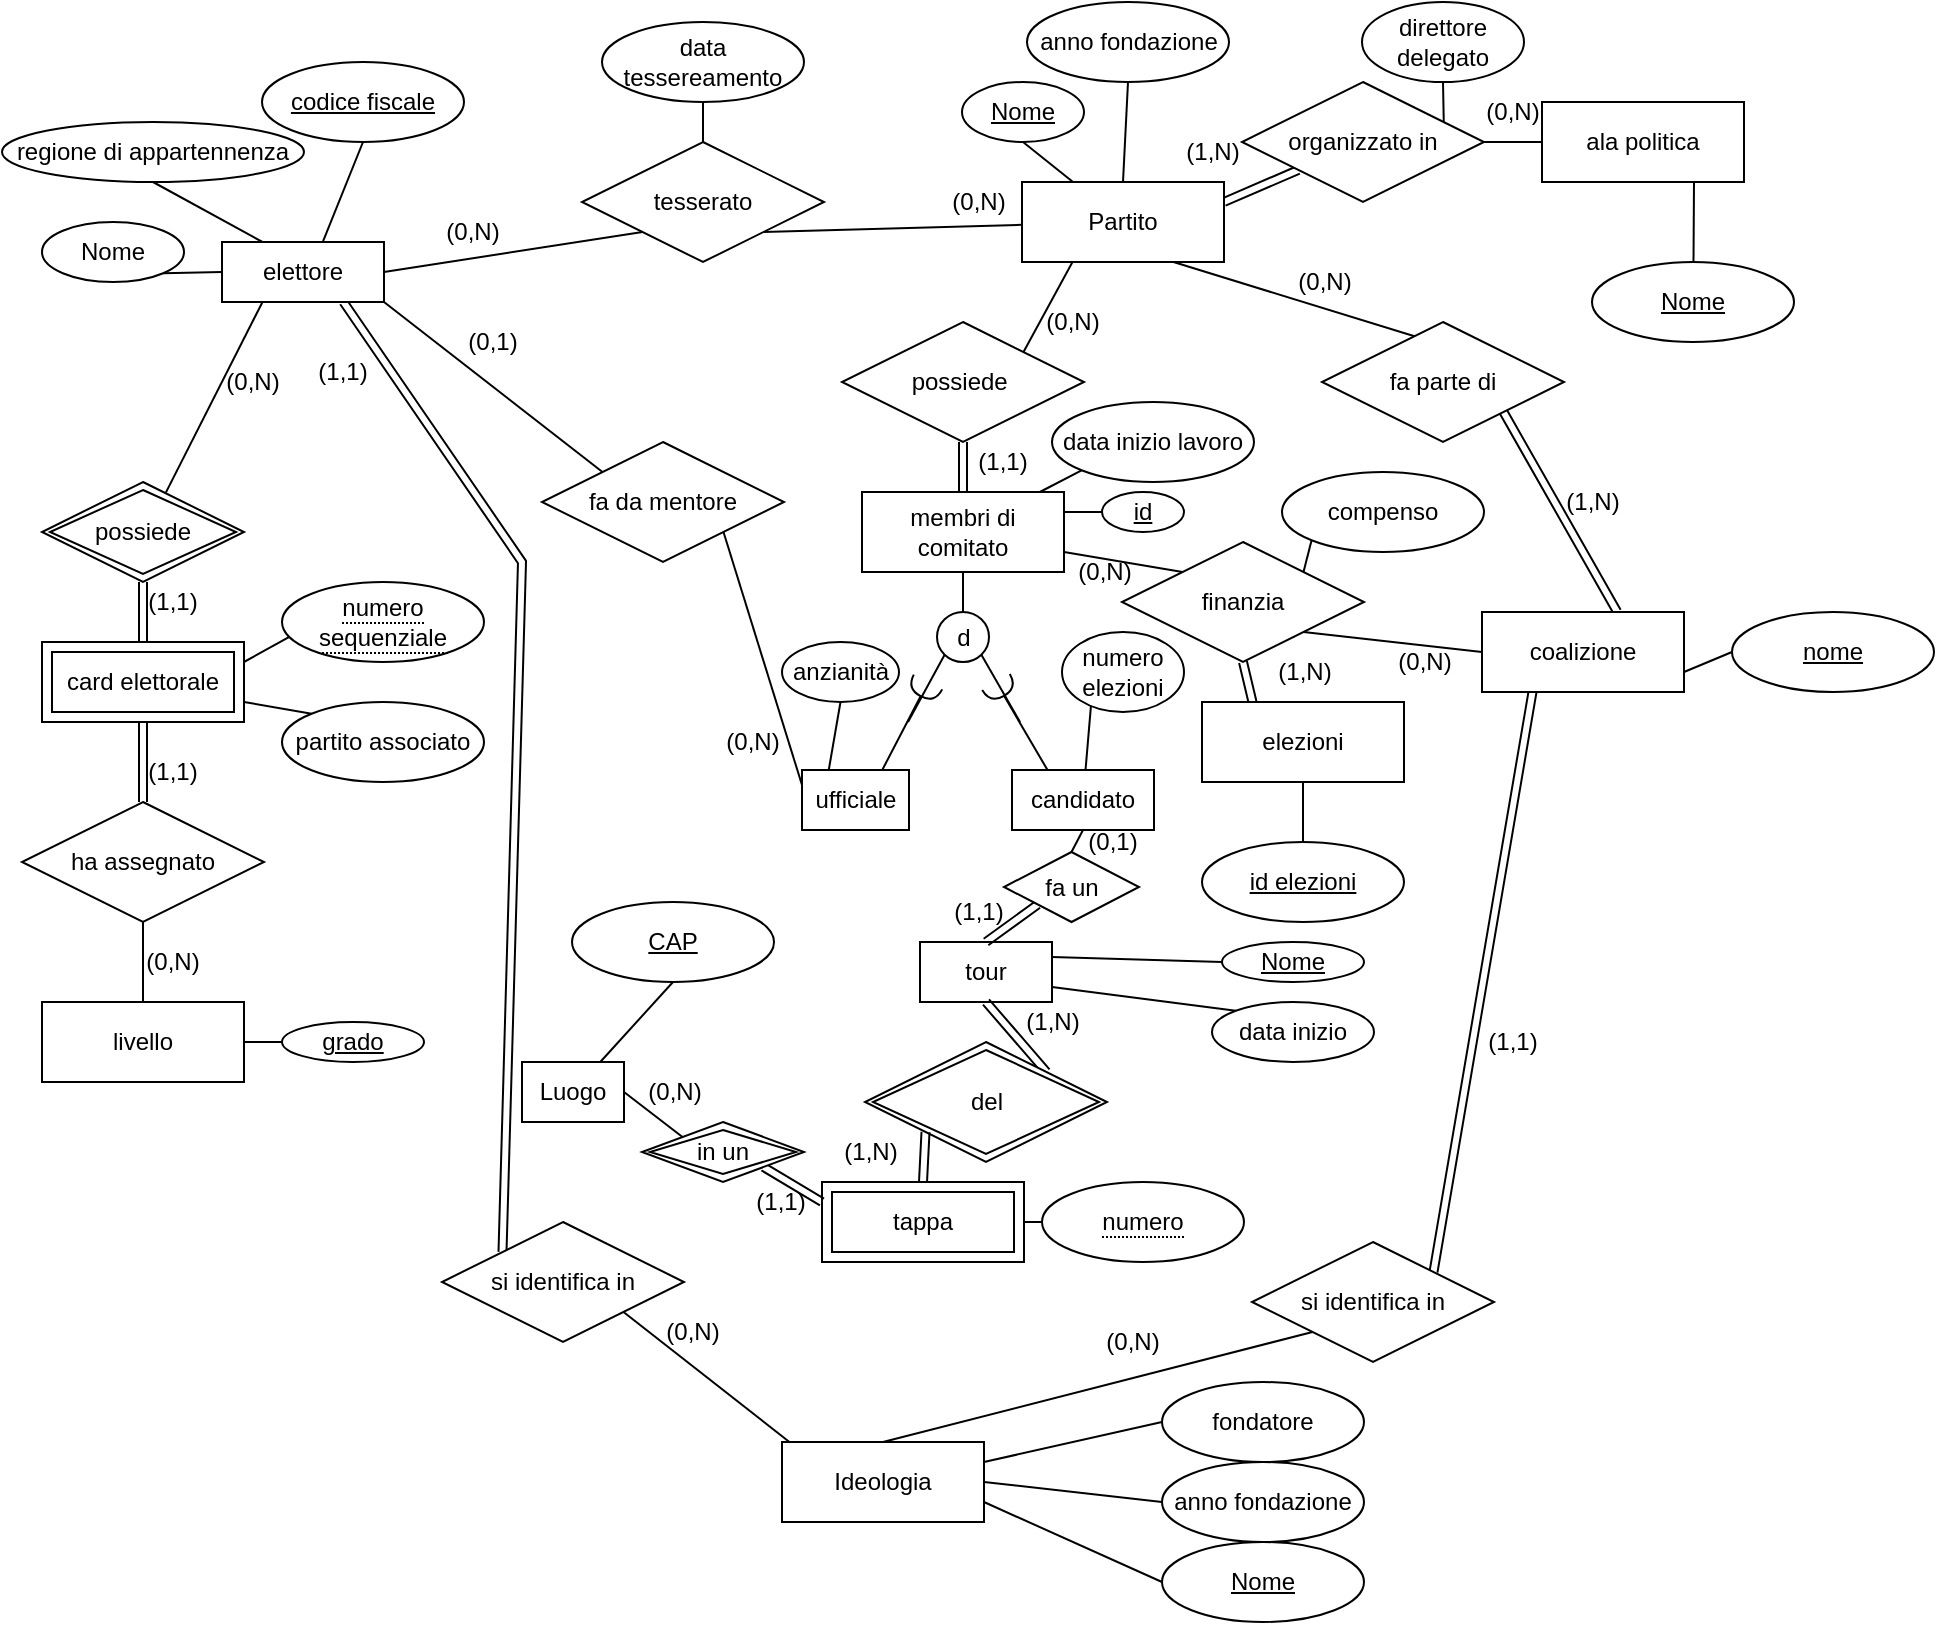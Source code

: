 <mxfile version="20.5.0" type="github">
  <diagram id="twtDGOkDDeWTXfJo2WEe" name="Pagina-1">
    <mxGraphModel dx="1730" dy="905" grid="1" gridSize="10" guides="1" tooltips="1" connect="1" arrows="1" fold="1" page="1" pageScale="1" pageWidth="1169" pageHeight="827" math="0" shadow="0">
      <root>
        <mxCell id="0" />
        <mxCell id="1" parent="0" />
        <mxCell id="lFU9aHFmeo7tbWC6slsu-5" style="rounded=0;orthogonalLoop=1;jettySize=auto;html=1;entryX=0.5;entryY=1;entryDx=0;entryDy=0;endArrow=none;endFill=0;exitX=0.623;exitY=-0.007;exitDx=0;exitDy=0;exitPerimeter=0;" parent="1" source="lFU9aHFmeo7tbWC6slsu-1" target="lFU9aHFmeo7tbWC6slsu-4" edge="1">
          <mxGeometry relative="1" as="geometry" />
        </mxCell>
        <mxCell id="lFU9aHFmeo7tbWC6slsu-12" style="edgeStyle=none;rounded=0;orthogonalLoop=1;jettySize=auto;html=1;exitX=1;exitY=0.5;exitDx=0;exitDy=0;entryX=0;entryY=1;entryDx=0;entryDy=0;endArrow=none;endFill=0;" parent="1" source="lFU9aHFmeo7tbWC6slsu-1" target="lFU9aHFmeo7tbWC6slsu-11" edge="1">
          <mxGeometry relative="1" as="geometry" />
        </mxCell>
        <mxCell id="lFU9aHFmeo7tbWC6slsu-38" style="edgeStyle=none;rounded=0;orthogonalLoop=1;jettySize=auto;html=1;exitX=0.75;exitY=1;exitDx=0;exitDy=0;entryX=0;entryY=0;entryDx=0;entryDy=0;endArrow=none;endFill=0;shape=link;" parent="1" source="lFU9aHFmeo7tbWC6slsu-1" target="lFU9aHFmeo7tbWC6slsu-37" edge="1">
          <mxGeometry relative="1" as="geometry">
            <Array as="points">
              <mxPoint x="405" y="280" />
            </Array>
          </mxGeometry>
        </mxCell>
        <mxCell id="lFU9aHFmeo7tbWC6slsu-1" value="elettore" style="rounded=0;whiteSpace=wrap;html=1;" parent="1" vertex="1">
          <mxGeometry x="255" y="120" width="81" height="30" as="geometry" />
        </mxCell>
        <mxCell id="lFU9aHFmeo7tbWC6slsu-4" value="codice fiscale" style="ellipse;whiteSpace=wrap;html=1;align=center;fontStyle=4;" parent="1" vertex="1">
          <mxGeometry x="275" y="30" width="101" height="40" as="geometry" />
        </mxCell>
        <mxCell id="lFU9aHFmeo7tbWC6slsu-8" style="edgeStyle=none;rounded=0;orthogonalLoop=1;jettySize=auto;html=1;exitX=1;exitY=1;exitDx=0;exitDy=0;entryX=0;entryY=0.5;entryDx=0;entryDy=0;endArrow=none;endFill=0;" parent="1" source="lFU9aHFmeo7tbWC6slsu-7" target="lFU9aHFmeo7tbWC6slsu-1" edge="1">
          <mxGeometry relative="1" as="geometry" />
        </mxCell>
        <mxCell id="lFU9aHFmeo7tbWC6slsu-7" value="Nome" style="ellipse;whiteSpace=wrap;html=1;align=center;" parent="1" vertex="1">
          <mxGeometry x="165" y="110" width="71" height="30" as="geometry" />
        </mxCell>
        <mxCell id="lFU9aHFmeo7tbWC6slsu-10" style="edgeStyle=none;rounded=0;orthogonalLoop=1;jettySize=auto;html=1;exitX=0.5;exitY=1;exitDx=0;exitDy=0;entryX=0.25;entryY=0;entryDx=0;entryDy=0;endArrow=none;endFill=0;" parent="1" source="lFU9aHFmeo7tbWC6slsu-9" target="lFU9aHFmeo7tbWC6slsu-1" edge="1">
          <mxGeometry relative="1" as="geometry" />
        </mxCell>
        <mxCell id="lFU9aHFmeo7tbWC6slsu-9" value="regione di appartennenza" style="ellipse;whiteSpace=wrap;html=1;align=center;" parent="1" vertex="1">
          <mxGeometry x="145" y="60" width="151" height="30" as="geometry" />
        </mxCell>
        <mxCell id="lFU9aHFmeo7tbWC6slsu-14" style="edgeStyle=none;rounded=0;orthogonalLoop=1;jettySize=auto;html=1;exitX=1;exitY=1;exitDx=0;exitDy=0;endArrow=none;endFill=0;" parent="1" source="lFU9aHFmeo7tbWC6slsu-11" target="lFU9aHFmeo7tbWC6slsu-13" edge="1">
          <mxGeometry relative="1" as="geometry" />
        </mxCell>
        <mxCell id="lFU9aHFmeo7tbWC6slsu-11" value="tesserato" style="shape=rhombus;perimeter=rhombusPerimeter;whiteSpace=wrap;html=1;align=center;" parent="1" vertex="1">
          <mxGeometry x="435" y="70" width="121" height="60" as="geometry" />
        </mxCell>
        <mxCell id="lFU9aHFmeo7tbWC6slsu-41" style="edgeStyle=none;rounded=0;orthogonalLoop=1;jettySize=auto;html=1;exitX=0.75;exitY=1;exitDx=0;exitDy=0;entryX=0.389;entryY=0.123;entryDx=0;entryDy=0;entryPerimeter=0;endArrow=none;endFill=0;" parent="1" source="lFU9aHFmeo7tbWC6slsu-13" target="lFU9aHFmeo7tbWC6slsu-40" edge="1">
          <mxGeometry relative="1" as="geometry" />
        </mxCell>
        <mxCell id="lFU9aHFmeo7tbWC6slsu-54" style="edgeStyle=none;rounded=0;orthogonalLoop=1;jettySize=auto;html=1;exitX=1;exitY=0.25;exitDx=0;exitDy=0;endArrow=none;endFill=0;shape=link;" parent="1" source="lFU9aHFmeo7tbWC6slsu-13" target="lFU9aHFmeo7tbWC6slsu-53" edge="1">
          <mxGeometry relative="1" as="geometry" />
        </mxCell>
        <mxCell id="lFU9aHFmeo7tbWC6slsu-13" value="Partito" style="whiteSpace=wrap;html=1;align=center;" parent="1" vertex="1">
          <mxGeometry x="655" y="90" width="101" height="40" as="geometry" />
        </mxCell>
        <mxCell id="lFU9aHFmeo7tbWC6slsu-16" style="edgeStyle=none;rounded=0;orthogonalLoop=1;jettySize=auto;html=1;exitX=0.5;exitY=1;exitDx=0;exitDy=0;entryX=0.5;entryY=0;entryDx=0;entryDy=0;endArrow=none;endFill=0;" parent="1" source="lFU9aHFmeo7tbWC6slsu-15" target="lFU9aHFmeo7tbWC6slsu-11" edge="1">
          <mxGeometry relative="1" as="geometry" />
        </mxCell>
        <mxCell id="lFU9aHFmeo7tbWC6slsu-15" value="data tessereamento" style="ellipse;whiteSpace=wrap;html=1;align=center;" parent="1" vertex="1">
          <mxGeometry x="445" y="10" width="101" height="40" as="geometry" />
        </mxCell>
        <mxCell id="lFU9aHFmeo7tbWC6slsu-18" style="edgeStyle=none;rounded=0;orthogonalLoop=1;jettySize=auto;html=1;exitX=0.5;exitY=1;exitDx=0;exitDy=0;endArrow=none;endFill=0;" parent="1" source="lFU9aHFmeo7tbWC6slsu-17" target="lFU9aHFmeo7tbWC6slsu-13" edge="1">
          <mxGeometry relative="1" as="geometry" />
        </mxCell>
        <mxCell id="lFU9aHFmeo7tbWC6slsu-17" value="&lt;u&gt;Nome&lt;/u&gt;" style="ellipse;whiteSpace=wrap;html=1;align=center;" parent="1" vertex="1">
          <mxGeometry x="625" y="40" width="61" height="30" as="geometry" />
        </mxCell>
        <mxCell id="lFU9aHFmeo7tbWC6slsu-20" style="edgeStyle=none;rounded=0;orthogonalLoop=1;jettySize=auto;html=1;exitX=0.5;exitY=1;exitDx=0;exitDy=0;entryX=0.5;entryY=0;entryDx=0;entryDy=0;endArrow=none;endFill=0;" parent="1" source="lFU9aHFmeo7tbWC6slsu-19" target="lFU9aHFmeo7tbWC6slsu-13" edge="1">
          <mxGeometry relative="1" as="geometry" />
        </mxCell>
        <mxCell id="lFU9aHFmeo7tbWC6slsu-19" value="anno fondazione" style="ellipse;whiteSpace=wrap;html=1;align=center;" parent="1" vertex="1">
          <mxGeometry x="657.5" width="101" height="40" as="geometry" />
        </mxCell>
        <mxCell id="lFU9aHFmeo7tbWC6slsu-22" style="edgeStyle=none;rounded=0;orthogonalLoop=1;jettySize=auto;html=1;exitX=0.613;exitY=0.106;exitDx=0;exitDy=0;entryX=0.25;entryY=1;entryDx=0;entryDy=0;endArrow=none;endFill=0;exitPerimeter=0;" parent="1" source="lFU9aHFmeo7tbWC6slsu-21" target="lFU9aHFmeo7tbWC6slsu-1" edge="1">
          <mxGeometry relative="1" as="geometry" />
        </mxCell>
        <mxCell id="lFU9aHFmeo7tbWC6slsu-25" style="edgeStyle=none;rounded=0;orthogonalLoop=1;jettySize=auto;html=1;exitX=0.5;exitY=1;exitDx=0;exitDy=0;entryX=0.5;entryY=0;entryDx=0;entryDy=0;endArrow=none;endFill=0;shape=link;" parent="1" source="lFU9aHFmeo7tbWC6slsu-21" target="lFU9aHFmeo7tbWC6slsu-24" edge="1">
          <mxGeometry relative="1" as="geometry" />
        </mxCell>
        <mxCell id="lFU9aHFmeo7tbWC6slsu-21" value="possiede" style="shape=rhombus;double=1;perimeter=rhombusPerimeter;whiteSpace=wrap;html=1;align=center;" parent="1" vertex="1">
          <mxGeometry x="165" y="240" width="101" height="50" as="geometry" />
        </mxCell>
        <mxCell id="lFU9aHFmeo7tbWC6slsu-27" style="edgeStyle=none;rounded=0;orthogonalLoop=1;jettySize=auto;html=1;exitX=1;exitY=0.25;exitDx=0;exitDy=0;entryX=0.034;entryY=0.69;entryDx=0;entryDy=0;entryPerimeter=0;endArrow=none;endFill=0;" parent="1" source="lFU9aHFmeo7tbWC6slsu-24" target="lFU9aHFmeo7tbWC6slsu-26" edge="1">
          <mxGeometry relative="1" as="geometry" />
        </mxCell>
        <mxCell id="lFU9aHFmeo7tbWC6slsu-24" value="card elettorale" style="shape=ext;margin=3;double=1;whiteSpace=wrap;html=1;align=center;" parent="1" vertex="1">
          <mxGeometry x="165" y="320" width="101" height="40" as="geometry" />
        </mxCell>
        <mxCell id="lFU9aHFmeo7tbWC6slsu-26" value="&lt;span style=&quot;border-bottom: 1px dotted&quot;&gt;numero sequenziale&lt;/span&gt;" style="ellipse;whiteSpace=wrap;html=1;align=center;" parent="1" vertex="1">
          <mxGeometry x="285" y="290" width="101" height="40" as="geometry" />
        </mxCell>
        <mxCell id="lFU9aHFmeo7tbWC6slsu-29" style="edgeStyle=none;rounded=0;orthogonalLoop=1;jettySize=auto;html=1;exitX=0;exitY=0;exitDx=0;exitDy=0;entryX=1;entryY=0.75;entryDx=0;entryDy=0;endArrow=none;endFill=0;" parent="1" source="lFU9aHFmeo7tbWC6slsu-28" target="lFU9aHFmeo7tbWC6slsu-24" edge="1">
          <mxGeometry relative="1" as="geometry" />
        </mxCell>
        <mxCell id="lFU9aHFmeo7tbWC6slsu-28" value="partito associato" style="ellipse;whiteSpace=wrap;html=1;align=center;" parent="1" vertex="1">
          <mxGeometry x="285" y="350" width="101" height="40" as="geometry" />
        </mxCell>
        <mxCell id="lFU9aHFmeo7tbWC6slsu-31" style="edgeStyle=none;shape=link;rounded=0;orthogonalLoop=1;jettySize=auto;html=1;exitX=0.5;exitY=0;exitDx=0;exitDy=0;endArrow=none;endFill=0;" parent="1" source="lFU9aHFmeo7tbWC6slsu-30" target="lFU9aHFmeo7tbWC6slsu-24" edge="1">
          <mxGeometry relative="1" as="geometry" />
        </mxCell>
        <mxCell id="lFU9aHFmeo7tbWC6slsu-30" value="ha assegnato" style="shape=rhombus;perimeter=rhombusPerimeter;whiteSpace=wrap;html=1;align=center;" parent="1" vertex="1">
          <mxGeometry x="155" y="400" width="121" height="60" as="geometry" />
        </mxCell>
        <mxCell id="lFU9aHFmeo7tbWC6slsu-33" style="edgeStyle=none;rounded=0;orthogonalLoop=1;jettySize=auto;html=1;exitX=0.5;exitY=0;exitDx=0;exitDy=0;endArrow=none;endFill=0;" parent="1" source="lFU9aHFmeo7tbWC6slsu-32" target="lFU9aHFmeo7tbWC6slsu-30" edge="1">
          <mxGeometry relative="1" as="geometry" />
        </mxCell>
        <mxCell id="lFU9aHFmeo7tbWC6slsu-32" value="livello" style="whiteSpace=wrap;html=1;align=center;" parent="1" vertex="1">
          <mxGeometry x="165" y="500" width="101" height="40" as="geometry" />
        </mxCell>
        <mxCell id="lFU9aHFmeo7tbWC6slsu-35" style="edgeStyle=none;rounded=0;orthogonalLoop=1;jettySize=auto;html=1;entryX=1;entryY=0.5;entryDx=0;entryDy=0;endArrow=none;endFill=0;" parent="1" target="lFU9aHFmeo7tbWC6slsu-32" edge="1">
          <mxGeometry relative="1" as="geometry">
            <mxPoint x="285" y="520" as="sourcePoint" />
          </mxGeometry>
        </mxCell>
        <mxCell id="lFU9aHFmeo7tbWC6slsu-34" value="grado" style="ellipse;whiteSpace=wrap;html=1;align=center;fontStyle=4;" parent="1" vertex="1">
          <mxGeometry x="285" y="510" width="71" height="20" as="geometry" />
        </mxCell>
        <mxCell id="lFU9aHFmeo7tbWC6slsu-50" style="edgeStyle=none;rounded=0;orthogonalLoop=1;jettySize=auto;html=1;exitX=1;exitY=0.25;exitDx=0;exitDy=0;entryX=0;entryY=0.5;entryDx=0;entryDy=0;endArrow=none;endFill=0;" parent="1" source="lFU9aHFmeo7tbWC6slsu-36" target="lFU9aHFmeo7tbWC6slsu-47" edge="1">
          <mxGeometry relative="1" as="geometry" />
        </mxCell>
        <mxCell id="lFU9aHFmeo7tbWC6slsu-51" style="edgeStyle=none;rounded=0;orthogonalLoop=1;jettySize=auto;html=1;exitX=1;exitY=0.5;exitDx=0;exitDy=0;entryX=0;entryY=0.5;entryDx=0;entryDy=0;endArrow=none;endFill=0;" parent="1" source="lFU9aHFmeo7tbWC6slsu-36" target="lFU9aHFmeo7tbWC6slsu-48" edge="1">
          <mxGeometry relative="1" as="geometry" />
        </mxCell>
        <mxCell id="lFU9aHFmeo7tbWC6slsu-52" style="edgeStyle=none;rounded=0;orthogonalLoop=1;jettySize=auto;html=1;exitX=1;exitY=0.75;exitDx=0;exitDy=0;entryX=0;entryY=0.5;entryDx=0;entryDy=0;endArrow=none;endFill=0;" parent="1" source="lFU9aHFmeo7tbWC6slsu-36" target="lFU9aHFmeo7tbWC6slsu-49" edge="1">
          <mxGeometry relative="1" as="geometry" />
        </mxCell>
        <mxCell id="lFU9aHFmeo7tbWC6slsu-36" value="Ideologia" style="whiteSpace=wrap;html=1;align=center;" parent="1" vertex="1">
          <mxGeometry x="535" y="720" width="101" height="40" as="geometry" />
        </mxCell>
        <mxCell id="lFU9aHFmeo7tbWC6slsu-39" style="edgeStyle=none;rounded=0;orthogonalLoop=1;jettySize=auto;html=1;exitX=1;exitY=1;exitDx=0;exitDy=0;entryX=0.04;entryY=0.006;entryDx=0;entryDy=0;entryPerimeter=0;endArrow=none;endFill=0;" parent="1" source="lFU9aHFmeo7tbWC6slsu-37" target="lFU9aHFmeo7tbWC6slsu-36" edge="1">
          <mxGeometry relative="1" as="geometry" />
        </mxCell>
        <mxCell id="lFU9aHFmeo7tbWC6slsu-37" value="si identifica in" style="shape=rhombus;perimeter=rhombusPerimeter;whiteSpace=wrap;html=1;align=center;" parent="1" vertex="1">
          <mxGeometry x="365" y="610" width="121" height="60" as="geometry" />
        </mxCell>
        <mxCell id="lFU9aHFmeo7tbWC6slsu-43" style="edgeStyle=none;rounded=0;orthogonalLoop=1;jettySize=auto;html=1;exitX=1;exitY=1;exitDx=0;exitDy=0;entryX=0.669;entryY=-0.004;entryDx=0;entryDy=0;entryPerimeter=0;endArrow=none;endFill=0;shape=link;" parent="1" source="lFU9aHFmeo7tbWC6slsu-40" target="lFU9aHFmeo7tbWC6slsu-42" edge="1">
          <mxGeometry relative="1" as="geometry" />
        </mxCell>
        <mxCell id="lFU9aHFmeo7tbWC6slsu-40" value="fa parte di" style="shape=rhombus;perimeter=rhombusPerimeter;whiteSpace=wrap;html=1;align=center;" parent="1" vertex="1">
          <mxGeometry x="805" y="160" width="121" height="60" as="geometry" />
        </mxCell>
        <mxCell id="lFU9aHFmeo7tbWC6slsu-42" value="coalizione" style="whiteSpace=wrap;html=1;align=center;" parent="1" vertex="1">
          <mxGeometry x="885" y="305" width="101" height="40" as="geometry" />
        </mxCell>
        <mxCell id="lFU9aHFmeo7tbWC6slsu-45" style="edgeStyle=none;shape=link;rounded=0;orthogonalLoop=1;jettySize=auto;html=1;exitX=1;exitY=0;exitDx=0;exitDy=0;entryX=0.25;entryY=1;entryDx=0;entryDy=0;endArrow=none;endFill=0;" parent="1" source="lFU9aHFmeo7tbWC6slsu-44" target="lFU9aHFmeo7tbWC6slsu-42" edge="1">
          <mxGeometry relative="1" as="geometry" />
        </mxCell>
        <mxCell id="lFU9aHFmeo7tbWC6slsu-46" style="edgeStyle=none;rounded=0;orthogonalLoop=1;jettySize=auto;html=1;exitX=0;exitY=1;exitDx=0;exitDy=0;entryX=0.5;entryY=0;entryDx=0;entryDy=0;endArrow=none;endFill=0;" parent="1" source="lFU9aHFmeo7tbWC6slsu-44" target="lFU9aHFmeo7tbWC6slsu-36" edge="1">
          <mxGeometry relative="1" as="geometry" />
        </mxCell>
        <mxCell id="lFU9aHFmeo7tbWC6slsu-44" value="si identifica in" style="shape=rhombus;perimeter=rhombusPerimeter;whiteSpace=wrap;html=1;align=center;" parent="1" vertex="1">
          <mxGeometry x="770" y="620" width="121" height="60" as="geometry" />
        </mxCell>
        <mxCell id="lFU9aHFmeo7tbWC6slsu-47" value="fondatore" style="ellipse;whiteSpace=wrap;html=1;align=center;" parent="1" vertex="1">
          <mxGeometry x="725" y="690" width="101" height="40" as="geometry" />
        </mxCell>
        <mxCell id="lFU9aHFmeo7tbWC6slsu-48" value="anno fondazione" style="ellipse;whiteSpace=wrap;html=1;align=center;" parent="1" vertex="1">
          <mxGeometry x="725" y="730" width="101" height="40" as="geometry" />
        </mxCell>
        <mxCell id="lFU9aHFmeo7tbWC6slsu-49" value="Nome" style="ellipse;whiteSpace=wrap;html=1;align=center;fontStyle=4;" parent="1" vertex="1">
          <mxGeometry x="725" y="770" width="101" height="40" as="geometry" />
        </mxCell>
        <mxCell id="lFU9aHFmeo7tbWC6slsu-56" style="edgeStyle=none;rounded=0;orthogonalLoop=1;jettySize=auto;html=1;exitX=1;exitY=0.5;exitDx=0;exitDy=0;entryX=0;entryY=0.5;entryDx=0;entryDy=0;endArrow=none;endFill=0;" parent="1" source="lFU9aHFmeo7tbWC6slsu-53" target="lFU9aHFmeo7tbWC6slsu-55" edge="1">
          <mxGeometry relative="1" as="geometry" />
        </mxCell>
        <mxCell id="lFU9aHFmeo7tbWC6slsu-59" style="edgeStyle=none;rounded=0;orthogonalLoop=1;jettySize=auto;html=1;exitX=0.834;exitY=0.365;exitDx=0;exitDy=0;endArrow=none;endFill=0;exitPerimeter=0;" parent="1" source="lFU9aHFmeo7tbWC6slsu-53" target="lFU9aHFmeo7tbWC6slsu-57" edge="1">
          <mxGeometry relative="1" as="geometry" />
        </mxCell>
        <mxCell id="lFU9aHFmeo7tbWC6slsu-53" value="organizzato in" style="shape=rhombus;perimeter=rhombusPerimeter;whiteSpace=wrap;html=1;align=center;" parent="1" vertex="1">
          <mxGeometry x="765" y="40" width="121" height="60" as="geometry" />
        </mxCell>
        <mxCell id="lFU9aHFmeo7tbWC6slsu-55" value="ala politica" style="whiteSpace=wrap;html=1;align=center;" parent="1" vertex="1">
          <mxGeometry x="915" y="50" width="101" height="40" as="geometry" />
        </mxCell>
        <mxCell id="lFU9aHFmeo7tbWC6slsu-57" value="direttore delegato" style="ellipse;whiteSpace=wrap;html=1;align=center;" parent="1" vertex="1">
          <mxGeometry x="825" width="81" height="40" as="geometry" />
        </mxCell>
        <mxCell id="lFU9aHFmeo7tbWC6slsu-62" style="edgeStyle=none;rounded=0;orthogonalLoop=1;jettySize=auto;html=1;exitX=0.5;exitY=1;exitDx=0;exitDy=0;endArrow=none;endFill=0;" parent="1" source="lFU9aHFmeo7tbWC6slsu-61" edge="1">
          <mxGeometry relative="1" as="geometry">
            <mxPoint x="991" y="90" as="targetPoint" />
          </mxGeometry>
        </mxCell>
        <mxCell id="lFU9aHFmeo7tbWC6slsu-61" value="Nome" style="ellipse;whiteSpace=wrap;html=1;align=center;fontStyle=4;" parent="1" vertex="1">
          <mxGeometry x="940" y="130" width="101" height="40" as="geometry" />
        </mxCell>
        <mxCell id="lFU9aHFmeo7tbWC6slsu-64" style="edgeStyle=none;rounded=0;orthogonalLoop=1;jettySize=auto;html=1;exitX=1;exitY=0;exitDx=0;exitDy=0;entryX=0.25;entryY=1;entryDx=0;entryDy=0;endArrow=none;endFill=0;" parent="1" source="lFU9aHFmeo7tbWC6slsu-63" target="lFU9aHFmeo7tbWC6slsu-13" edge="1">
          <mxGeometry relative="1" as="geometry" />
        </mxCell>
        <mxCell id="lFU9aHFmeo7tbWC6slsu-63" value="possiede&amp;nbsp;" style="shape=rhombus;perimeter=rhombusPerimeter;whiteSpace=wrap;html=1;align=center;" parent="1" vertex="1">
          <mxGeometry x="565" y="160" width="121" height="60" as="geometry" />
        </mxCell>
        <mxCell id="lFU9aHFmeo7tbWC6slsu-67" value="" style="edgeStyle=none;rounded=0;orthogonalLoop=1;jettySize=auto;html=1;endArrow=none;endFill=0;shape=link;" parent="1" source="lFU9aHFmeo7tbWC6slsu-66" target="lFU9aHFmeo7tbWC6slsu-63" edge="1">
          <mxGeometry relative="1" as="geometry" />
        </mxCell>
        <mxCell id="lFU9aHFmeo7tbWC6slsu-76" value="" style="edgeStyle=none;rounded=0;orthogonalLoop=1;jettySize=auto;html=1;endArrow=none;endFill=0;" parent="1" source="lFU9aHFmeo7tbWC6slsu-66" target="lFU9aHFmeo7tbWC6slsu-75" edge="1">
          <mxGeometry relative="1" as="geometry" />
        </mxCell>
        <mxCell id="lFU9aHFmeo7tbWC6slsu-66" value="membri di comitato" style="whiteSpace=wrap;html=1;align=center;" parent="1" vertex="1">
          <mxGeometry x="575" y="245" width="101" height="40" as="geometry" />
        </mxCell>
        <mxCell id="lFU9aHFmeo7tbWC6slsu-69" style="edgeStyle=none;rounded=0;orthogonalLoop=1;jettySize=auto;html=1;exitX=0;exitY=1;exitDx=0;exitDy=0;endArrow=none;endFill=0;" parent="1" source="lFU9aHFmeo7tbWC6slsu-68" target="lFU9aHFmeo7tbWC6slsu-66" edge="1">
          <mxGeometry relative="1" as="geometry" />
        </mxCell>
        <mxCell id="lFU9aHFmeo7tbWC6slsu-68" value="data inizio lavoro" style="ellipse;whiteSpace=wrap;html=1;align=center;" parent="1" vertex="1">
          <mxGeometry x="670" y="200" width="101" height="40" as="geometry" />
        </mxCell>
        <mxCell id="lFU9aHFmeo7tbWC6slsu-71" style="edgeStyle=none;rounded=0;orthogonalLoop=1;jettySize=auto;html=1;exitX=0;exitY=0.5;exitDx=0;exitDy=0;entryX=1;entryY=0.25;entryDx=0;entryDy=0;endArrow=none;endFill=0;" parent="1" source="lFU9aHFmeo7tbWC6slsu-70" target="lFU9aHFmeo7tbWC6slsu-66" edge="1">
          <mxGeometry relative="1" as="geometry" />
        </mxCell>
        <mxCell id="lFU9aHFmeo7tbWC6slsu-70" value="id" style="ellipse;whiteSpace=wrap;html=1;align=center;fontStyle=4;" parent="1" vertex="1">
          <mxGeometry x="695" y="245" width="41" height="20" as="geometry" />
        </mxCell>
        <mxCell id="lFU9aHFmeo7tbWC6slsu-79" style="edgeStyle=none;rounded=0;orthogonalLoop=1;jettySize=auto;html=1;exitX=1;exitY=1;exitDx=0;exitDy=0;endArrow=none;endFill=0;" parent="1" source="lFU9aHFmeo7tbWC6slsu-75" edge="1">
          <mxGeometry relative="1" as="geometry">
            <mxPoint x="654" y="360" as="targetPoint" />
          </mxGeometry>
        </mxCell>
        <mxCell id="lFU9aHFmeo7tbWC6slsu-82" style="edgeStyle=none;rounded=0;orthogonalLoop=1;jettySize=auto;html=1;exitX=0;exitY=1;exitDx=0;exitDy=0;endArrow=none;endFill=0;" parent="1" source="lFU9aHFmeo7tbWC6slsu-75" edge="1">
          <mxGeometry relative="1" as="geometry">
            <mxPoint x="598" y="360" as="targetPoint" />
          </mxGeometry>
        </mxCell>
        <mxCell id="lFU9aHFmeo7tbWC6slsu-75" value="d" style="ellipse;whiteSpace=wrap;html=1;" parent="1" vertex="1">
          <mxGeometry x="612.5" y="305" width="26" height="25" as="geometry" />
        </mxCell>
        <mxCell id="lFU9aHFmeo7tbWC6slsu-78" style="edgeStyle=none;rounded=0;orthogonalLoop=1;jettySize=auto;html=1;exitX=0.25;exitY=0;exitDx=0;exitDy=0;endArrow=halfCircle;endFill=0;" parent="1" source="lFU9aHFmeo7tbWC6slsu-77" edge="1">
          <mxGeometry relative="1" as="geometry">
            <mxPoint x="642" y="340" as="targetPoint" />
          </mxGeometry>
        </mxCell>
        <mxCell id="lFU9aHFmeo7tbWC6slsu-146" style="edgeStyle=none;rounded=0;orthogonalLoop=1;jettySize=auto;html=1;exitX=0.5;exitY=1;exitDx=0;exitDy=0;entryX=0.5;entryY=0;entryDx=0;entryDy=0;endArrow=none;endFill=0;" parent="1" source="lFU9aHFmeo7tbWC6slsu-77" target="lFU9aHFmeo7tbWC6slsu-145" edge="1">
          <mxGeometry relative="1" as="geometry" />
        </mxCell>
        <mxCell id="lFU9aHFmeo7tbWC6slsu-77" value="candidato" style="whiteSpace=wrap;html=1;align=center;" parent="1" vertex="1">
          <mxGeometry x="650" y="384" width="71" height="30" as="geometry" />
        </mxCell>
        <mxCell id="lFU9aHFmeo7tbWC6slsu-81" style="edgeStyle=none;rounded=0;orthogonalLoop=1;jettySize=auto;html=1;exitX=0.75;exitY=0;exitDx=0;exitDy=0;endArrow=halfCircle;endFill=0;" parent="1" source="lFU9aHFmeo7tbWC6slsu-80" edge="1">
          <mxGeometry relative="1" as="geometry">
            <mxPoint x="608" y="340" as="targetPoint" />
          </mxGeometry>
        </mxCell>
        <mxCell id="lFU9aHFmeo7tbWC6slsu-80" value="ufficiale" style="whiteSpace=wrap;html=1;align=center;" parent="1" vertex="1">
          <mxGeometry x="545" y="384" width="53.5" height="30" as="geometry" />
        </mxCell>
        <mxCell id="lFU9aHFmeo7tbWC6slsu-84" style="edgeStyle=none;rounded=0;orthogonalLoop=1;jettySize=auto;html=1;exitX=0.239;exitY=0.893;exitDx=0;exitDy=0;endArrow=none;endFill=0;exitPerimeter=0;" parent="1" source="lFU9aHFmeo7tbWC6slsu-83" target="lFU9aHFmeo7tbWC6slsu-77" edge="1">
          <mxGeometry relative="1" as="geometry" />
        </mxCell>
        <mxCell id="lFU9aHFmeo7tbWC6slsu-83" value="numero elezioni" style="ellipse;whiteSpace=wrap;html=1;align=center;" parent="1" vertex="1">
          <mxGeometry x="675" y="315" width="61" height="40" as="geometry" />
        </mxCell>
        <mxCell id="lFU9aHFmeo7tbWC6slsu-87" style="edgeStyle=none;rounded=0;orthogonalLoop=1;jettySize=auto;html=1;exitX=0.5;exitY=1;exitDx=0;exitDy=0;entryX=0.25;entryY=0;entryDx=0;entryDy=0;endArrow=none;endFill=0;" parent="1" source="lFU9aHFmeo7tbWC6slsu-86" target="lFU9aHFmeo7tbWC6slsu-80" edge="1">
          <mxGeometry relative="1" as="geometry" />
        </mxCell>
        <mxCell id="lFU9aHFmeo7tbWC6slsu-86" value="anzianità" style="ellipse;whiteSpace=wrap;html=1;align=center;" parent="1" vertex="1">
          <mxGeometry x="535" y="320" width="58.5" height="30" as="geometry" />
        </mxCell>
        <mxCell id="lFU9aHFmeo7tbWC6slsu-89" style="edgeStyle=none;rounded=0;orthogonalLoop=1;jettySize=auto;html=1;exitX=1;exitY=1;exitDx=0;exitDy=0;entryX=0;entryY=0.5;entryDx=0;entryDy=0;endArrow=none;endFill=0;" parent="1" source="lFU9aHFmeo7tbWC6slsu-88" target="lFU9aHFmeo7tbWC6slsu-42" edge="1">
          <mxGeometry relative="1" as="geometry" />
        </mxCell>
        <mxCell id="lFU9aHFmeo7tbWC6slsu-90" style="edgeStyle=none;rounded=0;orthogonalLoop=1;jettySize=auto;html=1;exitX=0;exitY=0;exitDx=0;exitDy=0;entryX=1;entryY=0.75;entryDx=0;entryDy=0;endArrow=none;endFill=0;" parent="1" source="lFU9aHFmeo7tbWC6slsu-88" target="lFU9aHFmeo7tbWC6slsu-66" edge="1">
          <mxGeometry relative="1" as="geometry" />
        </mxCell>
        <mxCell id="lFU9aHFmeo7tbWC6slsu-92" style="edgeStyle=none;rounded=0;orthogonalLoop=1;jettySize=auto;html=1;exitX=0.5;exitY=1;exitDx=0;exitDy=0;entryX=0.25;entryY=0;entryDx=0;entryDy=0;endArrow=none;endFill=0;shape=link;" parent="1" source="lFU9aHFmeo7tbWC6slsu-88" target="lFU9aHFmeo7tbWC6slsu-91" edge="1">
          <mxGeometry relative="1" as="geometry" />
        </mxCell>
        <mxCell id="lFU9aHFmeo7tbWC6slsu-88" value="finanzia" style="shape=rhombus;perimeter=rhombusPerimeter;whiteSpace=wrap;html=1;align=center;" parent="1" vertex="1">
          <mxGeometry x="705" y="270" width="121" height="60" as="geometry" />
        </mxCell>
        <mxCell id="lFU9aHFmeo7tbWC6slsu-94" style="edgeStyle=none;rounded=0;orthogonalLoop=1;jettySize=auto;html=1;exitX=0.5;exitY=1;exitDx=0;exitDy=0;entryX=0.5;entryY=0;entryDx=0;entryDy=0;endArrow=none;endFill=0;" parent="1" source="lFU9aHFmeo7tbWC6slsu-91" target="lFU9aHFmeo7tbWC6slsu-93" edge="1">
          <mxGeometry relative="1" as="geometry" />
        </mxCell>
        <mxCell id="lFU9aHFmeo7tbWC6slsu-91" value="elezioni" style="whiteSpace=wrap;html=1;align=center;" parent="1" vertex="1">
          <mxGeometry x="745" y="350" width="101" height="40" as="geometry" />
        </mxCell>
        <mxCell id="lFU9aHFmeo7tbWC6slsu-93" value="id elezioni" style="ellipse;whiteSpace=wrap;html=1;align=center;fontStyle=4;" parent="1" vertex="1">
          <mxGeometry x="745" y="420" width="101" height="40" as="geometry" />
        </mxCell>
        <mxCell id="lFU9aHFmeo7tbWC6slsu-96" style="edgeStyle=none;rounded=0;orthogonalLoop=1;jettySize=auto;html=1;exitX=0;exitY=1;exitDx=0;exitDy=0;entryX=1;entryY=0;entryDx=0;entryDy=0;endArrow=none;endFill=0;" parent="1" source="lFU9aHFmeo7tbWC6slsu-95" target="lFU9aHFmeo7tbWC6slsu-88" edge="1">
          <mxGeometry relative="1" as="geometry" />
        </mxCell>
        <mxCell id="lFU9aHFmeo7tbWC6slsu-95" value="compenso" style="ellipse;whiteSpace=wrap;html=1;align=center;" parent="1" vertex="1">
          <mxGeometry x="785" y="235" width="101" height="40" as="geometry" />
        </mxCell>
        <mxCell id="lFU9aHFmeo7tbWC6slsu-98" style="edgeStyle=none;rounded=0;orthogonalLoop=1;jettySize=auto;html=1;exitX=1;exitY=1;exitDx=0;exitDy=0;entryX=0;entryY=0.25;entryDx=0;entryDy=0;endArrow=none;endFill=0;" parent="1" source="lFU9aHFmeo7tbWC6slsu-97" target="lFU9aHFmeo7tbWC6slsu-80" edge="1">
          <mxGeometry relative="1" as="geometry" />
        </mxCell>
        <mxCell id="lFU9aHFmeo7tbWC6slsu-99" style="edgeStyle=none;rounded=0;orthogonalLoop=1;jettySize=auto;html=1;exitX=0;exitY=0;exitDx=0;exitDy=0;entryX=1;entryY=1;entryDx=0;entryDy=0;endArrow=none;endFill=0;" parent="1" source="lFU9aHFmeo7tbWC6slsu-97" target="lFU9aHFmeo7tbWC6slsu-1" edge="1">
          <mxGeometry relative="1" as="geometry" />
        </mxCell>
        <mxCell id="lFU9aHFmeo7tbWC6slsu-97" value="fa da mentore" style="shape=rhombus;perimeter=rhombusPerimeter;whiteSpace=wrap;html=1;align=center;" parent="1" vertex="1">
          <mxGeometry x="415" y="220" width="121" height="60" as="geometry" />
        </mxCell>
        <mxCell id="lFU9aHFmeo7tbWC6slsu-100" value="tour" style="whiteSpace=wrap;html=1;align=center;" parent="1" vertex="1">
          <mxGeometry x="604" y="470" width="66" height="30" as="geometry" />
        </mxCell>
        <mxCell id="lFU9aHFmeo7tbWC6slsu-103" style="edgeStyle=none;rounded=0;orthogonalLoop=1;jettySize=auto;html=1;exitX=0;exitY=0.5;exitDx=0;exitDy=0;entryX=1;entryY=0.25;entryDx=0;entryDy=0;endArrow=none;endFill=0;" parent="1" source="lFU9aHFmeo7tbWC6slsu-102" target="lFU9aHFmeo7tbWC6slsu-100" edge="1">
          <mxGeometry relative="1" as="geometry" />
        </mxCell>
        <mxCell id="lFU9aHFmeo7tbWC6slsu-102" value="Nome" style="ellipse;whiteSpace=wrap;html=1;align=center;fontStyle=4;" parent="1" vertex="1">
          <mxGeometry x="755" y="470" width="71" height="20" as="geometry" />
        </mxCell>
        <mxCell id="lFU9aHFmeo7tbWC6slsu-105" style="edgeStyle=none;rounded=0;orthogonalLoop=1;jettySize=auto;html=1;exitX=0;exitY=0;exitDx=0;exitDy=0;entryX=1;entryY=0.75;entryDx=0;entryDy=0;endArrow=none;endFill=0;" parent="1" source="lFU9aHFmeo7tbWC6slsu-104" target="lFU9aHFmeo7tbWC6slsu-100" edge="1">
          <mxGeometry relative="1" as="geometry" />
        </mxCell>
        <mxCell id="lFU9aHFmeo7tbWC6slsu-104" value="data inizio" style="ellipse;whiteSpace=wrap;html=1;align=center;" parent="1" vertex="1">
          <mxGeometry x="750" y="500" width="81" height="30" as="geometry" />
        </mxCell>
        <mxCell id="lFU9aHFmeo7tbWC6slsu-107" style="edgeStyle=none;rounded=0;orthogonalLoop=1;jettySize=auto;html=1;exitX=1;exitY=0;exitDx=0;exitDy=0;entryX=0.5;entryY=1;entryDx=0;entryDy=0;endArrow=none;endFill=0;shape=link;" parent="1" source="lFU9aHFmeo7tbWC6slsu-106" target="lFU9aHFmeo7tbWC6slsu-100" edge="1">
          <mxGeometry relative="1" as="geometry" />
        </mxCell>
        <mxCell id="lFU9aHFmeo7tbWC6slsu-106" value="del" style="shape=rhombus;double=1;perimeter=rhombusPerimeter;whiteSpace=wrap;html=1;align=center;" parent="1" vertex="1">
          <mxGeometry x="576.5" y="520" width="121" height="60" as="geometry" />
        </mxCell>
        <mxCell id="lFU9aHFmeo7tbWC6slsu-109" style="edgeStyle=none;rounded=0;orthogonalLoop=1;jettySize=auto;html=1;exitX=0.5;exitY=0;exitDx=0;exitDy=0;entryX=0;entryY=1;entryDx=0;entryDy=0;endArrow=none;endFill=0;shape=link;" parent="1" source="lFU9aHFmeo7tbWC6slsu-108" target="lFU9aHFmeo7tbWC6slsu-106" edge="1">
          <mxGeometry relative="1" as="geometry" />
        </mxCell>
        <mxCell id="lFU9aHFmeo7tbWC6slsu-108" value="tappa" style="shape=ext;margin=3;double=1;whiteSpace=wrap;html=1;align=center;" parent="1" vertex="1">
          <mxGeometry x="555" y="590" width="101" height="40" as="geometry" />
        </mxCell>
        <mxCell id="lFU9aHFmeo7tbWC6slsu-111" style="edgeStyle=none;rounded=0;orthogonalLoop=1;jettySize=auto;html=1;exitX=0;exitY=0.5;exitDx=0;exitDy=0;entryX=1;entryY=0.5;entryDx=0;entryDy=0;endArrow=none;endFill=0;" parent="1" source="lFU9aHFmeo7tbWC6slsu-110" target="lFU9aHFmeo7tbWC6slsu-108" edge="1">
          <mxGeometry relative="1" as="geometry" />
        </mxCell>
        <mxCell id="lFU9aHFmeo7tbWC6slsu-110" value="&lt;span style=&quot;border-bottom: 1px dotted&quot;&gt;numero&lt;/span&gt;" style="ellipse;whiteSpace=wrap;html=1;align=center;" parent="1" vertex="1">
          <mxGeometry x="665" y="590" width="101" height="40" as="geometry" />
        </mxCell>
        <mxCell id="lFU9aHFmeo7tbWC6slsu-117" style="edgeStyle=none;rounded=0;orthogonalLoop=1;jettySize=auto;html=1;exitX=1;exitY=0.5;exitDx=0;exitDy=0;entryX=0;entryY=0;entryDx=0;entryDy=0;endArrow=none;endFill=0;" parent="1" source="lFU9aHFmeo7tbWC6slsu-112" target="lFU9aHFmeo7tbWC6slsu-116" edge="1">
          <mxGeometry relative="1" as="geometry" />
        </mxCell>
        <mxCell id="lFU9aHFmeo7tbWC6slsu-112" value="Luogo" style="whiteSpace=wrap;html=1;align=center;" parent="1" vertex="1">
          <mxGeometry x="405" y="530" width="51" height="30" as="geometry" />
        </mxCell>
        <mxCell id="lFU9aHFmeo7tbWC6slsu-115" style="edgeStyle=none;rounded=0;orthogonalLoop=1;jettySize=auto;html=1;exitX=0.5;exitY=1;exitDx=0;exitDy=0;endArrow=none;endFill=0;" parent="1" source="lFU9aHFmeo7tbWC6slsu-114" target="lFU9aHFmeo7tbWC6slsu-112" edge="1">
          <mxGeometry relative="1" as="geometry" />
        </mxCell>
        <mxCell id="lFU9aHFmeo7tbWC6slsu-114" value="CAP" style="ellipse;whiteSpace=wrap;html=1;align=center;fontStyle=4;" parent="1" vertex="1">
          <mxGeometry x="430" y="450" width="101" height="40" as="geometry" />
        </mxCell>
        <mxCell id="lFU9aHFmeo7tbWC6slsu-118" style="edgeStyle=none;rounded=0;orthogonalLoop=1;jettySize=auto;html=1;exitX=1;exitY=1;exitDx=0;exitDy=0;entryX=0;entryY=0.25;entryDx=0;entryDy=0;endArrow=none;endFill=0;shape=link;" parent="1" source="lFU9aHFmeo7tbWC6slsu-116" target="lFU9aHFmeo7tbWC6slsu-108" edge="1">
          <mxGeometry relative="1" as="geometry" />
        </mxCell>
        <mxCell id="lFU9aHFmeo7tbWC6slsu-116" value="in un" style="shape=rhombus;double=1;perimeter=rhombusPerimeter;whiteSpace=wrap;html=1;align=center;" parent="1" vertex="1">
          <mxGeometry x="465" y="560" width="81" height="30" as="geometry" />
        </mxCell>
        <mxCell id="lFU9aHFmeo7tbWC6slsu-119" value="(0,N)" style="text;html=1;align=center;verticalAlign=middle;resizable=0;points=[];autosize=1;strokeColor=none;fillColor=none;" parent="1" vertex="1">
          <mxGeometry x="495" y="355" width="50" height="30" as="geometry" />
        </mxCell>
        <mxCell id="lFU9aHFmeo7tbWC6slsu-120" value="(0,1)" style="text;html=1;align=center;verticalAlign=middle;resizable=0;points=[];autosize=1;strokeColor=none;fillColor=none;" parent="1" vertex="1">
          <mxGeometry x="365" y="155" width="50" height="30" as="geometry" />
        </mxCell>
        <mxCell id="lFU9aHFmeo7tbWC6slsu-121" value="(0,N)" style="text;html=1;align=center;verticalAlign=middle;resizable=0;points=[];autosize=1;strokeColor=none;fillColor=none;" parent="1" vertex="1">
          <mxGeometry x="355" y="100" width="50" height="30" as="geometry" />
        </mxCell>
        <mxCell id="lFU9aHFmeo7tbWC6slsu-122" value="(0,N)" style="text;html=1;align=center;verticalAlign=middle;resizable=0;points=[];autosize=1;strokeColor=none;fillColor=none;" parent="1" vertex="1">
          <mxGeometry x="607.5" y="85" width="50" height="30" as="geometry" />
        </mxCell>
        <mxCell id="lFU9aHFmeo7tbWC6slsu-123" value="(0,N)" style="text;html=1;align=center;verticalAlign=middle;resizable=0;points=[];autosize=1;strokeColor=none;fillColor=none;" parent="1" vertex="1">
          <mxGeometry x="245" y="175" width="50" height="30" as="geometry" />
        </mxCell>
        <mxCell id="lFU9aHFmeo7tbWC6slsu-124" value="(1,1)" style="text;html=1;align=center;verticalAlign=middle;resizable=0;points=[];autosize=1;strokeColor=none;fillColor=none;" parent="1" vertex="1">
          <mxGeometry x="205" y="285" width="50" height="30" as="geometry" />
        </mxCell>
        <mxCell id="lFU9aHFmeo7tbWC6slsu-127" value="(1,1)" style="text;html=1;align=center;verticalAlign=middle;resizable=0;points=[];autosize=1;strokeColor=none;fillColor=none;" parent="1" vertex="1">
          <mxGeometry x="205" y="370" width="50" height="30" as="geometry" />
        </mxCell>
        <mxCell id="lFU9aHFmeo7tbWC6slsu-128" value="(0,N)" style="text;html=1;align=center;verticalAlign=middle;resizable=0;points=[];autosize=1;strokeColor=none;fillColor=none;" parent="1" vertex="1">
          <mxGeometry x="205" y="465" width="50" height="30" as="geometry" />
        </mxCell>
        <mxCell id="lFU9aHFmeo7tbWC6slsu-130" value="(1,1)" style="text;html=1;align=center;verticalAlign=middle;resizable=0;points=[];autosize=1;strokeColor=none;fillColor=none;" parent="1" vertex="1">
          <mxGeometry x="290" y="170" width="50" height="30" as="geometry" />
        </mxCell>
        <mxCell id="lFU9aHFmeo7tbWC6slsu-131" value="(0,N)" style="text;html=1;align=center;verticalAlign=middle;resizable=0;points=[];autosize=1;strokeColor=none;fillColor=none;" parent="1" vertex="1">
          <mxGeometry x="465" y="650" width="50" height="30" as="geometry" />
        </mxCell>
        <mxCell id="lFU9aHFmeo7tbWC6slsu-132" value="(0,N)" style="text;html=1;align=center;verticalAlign=middle;resizable=0;points=[];autosize=1;strokeColor=none;fillColor=none;" parent="1" vertex="1">
          <mxGeometry x="781" y="125" width="50" height="30" as="geometry" />
        </mxCell>
        <mxCell id="lFU9aHFmeo7tbWC6slsu-133" value="(1,N)" style="text;html=1;align=center;verticalAlign=middle;resizable=0;points=[];autosize=1;strokeColor=none;fillColor=none;" parent="1" vertex="1">
          <mxGeometry x="915" y="235" width="50" height="30" as="geometry" />
        </mxCell>
        <mxCell id="lFU9aHFmeo7tbWC6slsu-134" value="(1,1)" style="text;html=1;align=center;verticalAlign=middle;resizable=0;points=[];autosize=1;strokeColor=none;fillColor=none;" parent="1" vertex="1">
          <mxGeometry x="875" y="505" width="50" height="30" as="geometry" />
        </mxCell>
        <mxCell id="lFU9aHFmeo7tbWC6slsu-135" value="(0,N)" style="text;html=1;align=center;verticalAlign=middle;resizable=0;points=[];autosize=1;strokeColor=none;fillColor=none;" parent="1" vertex="1">
          <mxGeometry x="685" y="655" width="50" height="30" as="geometry" />
        </mxCell>
        <mxCell id="lFU9aHFmeo7tbWC6slsu-136" value="(1,N)" style="text;html=1;align=center;verticalAlign=middle;resizable=0;points=[];autosize=1;strokeColor=none;fillColor=none;" parent="1" vertex="1">
          <mxGeometry x="725" y="60" width="50" height="30" as="geometry" />
        </mxCell>
        <mxCell id="lFU9aHFmeo7tbWC6slsu-137" value="(0,N)" style="text;html=1;align=center;verticalAlign=middle;resizable=0;points=[];autosize=1;strokeColor=none;fillColor=none;" parent="1" vertex="1">
          <mxGeometry x="875" y="40" width="50" height="30" as="geometry" />
        </mxCell>
        <mxCell id="lFU9aHFmeo7tbWC6slsu-138" value="(0,N)" style="text;html=1;align=center;verticalAlign=middle;resizable=0;points=[];autosize=1;strokeColor=none;fillColor=none;" parent="1" vertex="1">
          <mxGeometry x="655" y="145" width="50" height="30" as="geometry" />
        </mxCell>
        <mxCell id="lFU9aHFmeo7tbWC6slsu-139" value="(1,1)" style="text;html=1;align=center;verticalAlign=middle;resizable=0;points=[];autosize=1;strokeColor=none;fillColor=none;" parent="1" vertex="1">
          <mxGeometry x="620" y="215" width="50" height="30" as="geometry" />
        </mxCell>
        <mxCell id="lFU9aHFmeo7tbWC6slsu-141" value="(0,N)" style="text;html=1;align=center;verticalAlign=middle;resizable=0;points=[];autosize=1;strokeColor=none;fillColor=none;" parent="1" vertex="1">
          <mxGeometry x="671" y="270" width="50" height="30" as="geometry" />
        </mxCell>
        <mxCell id="lFU9aHFmeo7tbWC6slsu-142" value="(0,N)" style="text;html=1;align=center;verticalAlign=middle;resizable=0;points=[];autosize=1;strokeColor=none;fillColor=none;" parent="1" vertex="1">
          <mxGeometry x="831" y="315" width="50" height="30" as="geometry" />
        </mxCell>
        <mxCell id="lFU9aHFmeo7tbWC6slsu-143" value="(1,N)" style="text;html=1;align=center;verticalAlign=middle;resizable=0;points=[];autosize=1;strokeColor=none;fillColor=none;" parent="1" vertex="1">
          <mxGeometry x="771" y="320" width="50" height="30" as="geometry" />
        </mxCell>
        <mxCell id="lFU9aHFmeo7tbWC6slsu-147" style="edgeStyle=none;rounded=0;orthogonalLoop=1;jettySize=auto;html=1;exitX=0;exitY=1;exitDx=0;exitDy=0;entryX=0.5;entryY=0;entryDx=0;entryDy=0;endArrow=none;endFill=0;shape=link;" parent="1" source="lFU9aHFmeo7tbWC6slsu-145" target="lFU9aHFmeo7tbWC6slsu-100" edge="1">
          <mxGeometry relative="1" as="geometry" />
        </mxCell>
        <mxCell id="lFU9aHFmeo7tbWC6slsu-145" value="fa un" style="shape=rhombus;perimeter=rhombusPerimeter;whiteSpace=wrap;html=1;align=center;" parent="1" vertex="1">
          <mxGeometry x="646" y="425" width="67.5" height="35" as="geometry" />
        </mxCell>
        <mxCell id="lFU9aHFmeo7tbWC6slsu-148" value="(0,1)" style="text;html=1;align=center;verticalAlign=middle;resizable=0;points=[];autosize=1;strokeColor=none;fillColor=none;" parent="1" vertex="1">
          <mxGeometry x="675" y="405" width="50" height="30" as="geometry" />
        </mxCell>
        <mxCell id="lFU9aHFmeo7tbWC6slsu-149" value="(1,1)" style="text;html=1;align=center;verticalAlign=middle;resizable=0;points=[];autosize=1;strokeColor=none;fillColor=none;" parent="1" vertex="1">
          <mxGeometry x="607.5" y="440" width="50" height="30" as="geometry" />
        </mxCell>
        <mxCell id="lFU9aHFmeo7tbWC6slsu-150" value="(1,N)" style="text;html=1;align=center;verticalAlign=middle;resizable=0;points=[];autosize=1;strokeColor=none;fillColor=none;" parent="1" vertex="1">
          <mxGeometry x="645" y="495" width="50" height="30" as="geometry" />
        </mxCell>
        <mxCell id="lFU9aHFmeo7tbWC6slsu-151" value="(1,N)" style="text;html=1;align=center;verticalAlign=middle;resizable=0;points=[];autosize=1;strokeColor=none;fillColor=none;" parent="1" vertex="1">
          <mxGeometry x="553.5" y="560" width="50" height="30" as="geometry" />
        </mxCell>
        <mxCell id="lFU9aHFmeo7tbWC6slsu-152" value="(1,1)" style="text;html=1;align=center;verticalAlign=middle;resizable=0;points=[];autosize=1;strokeColor=none;fillColor=none;" parent="1" vertex="1">
          <mxGeometry x="508.5" y="585" width="50" height="30" as="geometry" />
        </mxCell>
        <mxCell id="lFU9aHFmeo7tbWC6slsu-153" value="(0,N)" style="text;html=1;align=center;verticalAlign=middle;resizable=0;points=[];autosize=1;strokeColor=none;fillColor=none;" parent="1" vertex="1">
          <mxGeometry x="455.5" y="530" width="50" height="30" as="geometry" />
        </mxCell>
        <mxCell id="b_8WZk-BjRFBcUuFVeau-2" style="edgeStyle=none;curved=1;rounded=0;orthogonalLoop=1;jettySize=auto;html=1;exitX=0;exitY=0.5;exitDx=0;exitDy=0;entryX=1;entryY=0.75;entryDx=0;entryDy=0;endArrow=none;startSize=14;endSize=14;sourcePerimeterSpacing=8;targetPerimeterSpacing=8;endFill=0;" parent="1" source="b_8WZk-BjRFBcUuFVeau-1" target="lFU9aHFmeo7tbWC6slsu-42" edge="1">
          <mxGeometry relative="1" as="geometry" />
        </mxCell>
        <mxCell id="b_8WZk-BjRFBcUuFVeau-1" value="&lt;u&gt;nome&lt;/u&gt;" style="ellipse;whiteSpace=wrap;html=1;align=center;" parent="1" vertex="1">
          <mxGeometry x="1010" y="305" width="101" height="40" as="geometry" />
        </mxCell>
      </root>
    </mxGraphModel>
  </diagram>
</mxfile>
